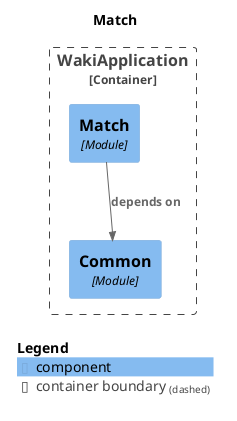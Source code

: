 @startuml
set separator none
title Match

top to bottom direction

!include <C4/C4>
!include <C4/C4_Context>
!include <C4/C4_Component>

Container_Boundary("WakiApplication.WakiApplication_boundary", "WakiApplication", $tags="") {
  Component(WakiApplication.WakiApplication.Common, "Common", $techn="Module", $descr="", $tags="", $link="")
  Component(WakiApplication.WakiApplication.Match, "Match", $techn="Module", $descr="", $tags="", $link="")
}

Rel(WakiApplication.WakiApplication.Match, WakiApplication.WakiApplication.Common, "depends on", $techn="", $tags="", $link="")

SHOW_LEGEND(true)
@enduml